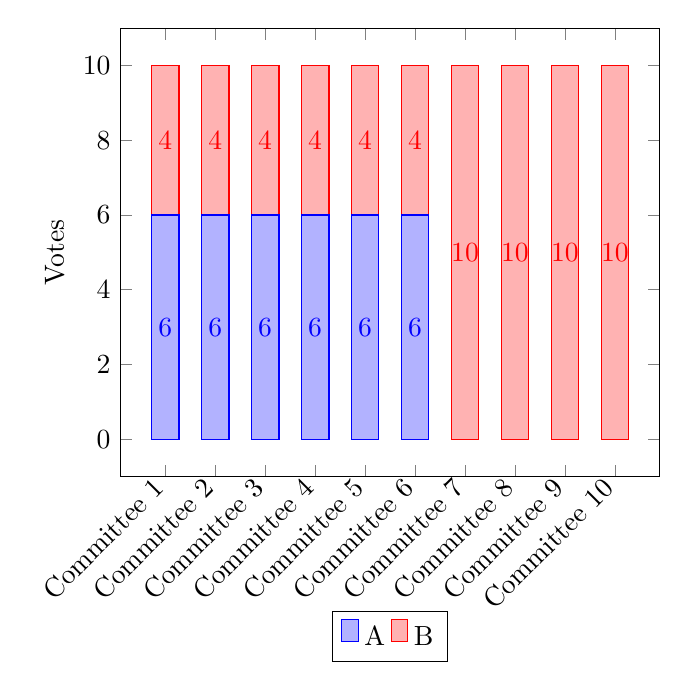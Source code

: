 \begin{tikzpicture}
    \begin{axis}[
        ybar stacked,
    %	bar width=15pt,
        nodes near coords,
    %    enlargelimits=0.15,
        legend style={at={(0.5,-0.30)},
          anchor=north,legend columns=-1},
        ylabel={Votes},
        symbolic x coords={Committee 1, Committee 2, Committee 3, Committee 4, 
            Committee 5, Committee 6, Committee 7, Committee 8, Committee 9, Committee 10},
        xtick=data,
        x tick label style={rotate=45,anchor=east},
        ]
    \addplot+[ybar] plot coordinates {(Committee 1,6) (Committee 2,6) 
      (Committee 3,6) (Committee 4,6) (Committee 5, 6) (Committee 6, 6) (Committee 7, 0)
      (Committee 8, 0) (Committee 9, 0) (Committee 10, 0)};
    \addplot+[ybar] plot coordinates {(Committee 1,4) (Committee 2,4) 
      (Committee 3,4) (Committee 4,4) (Committee 5,4) (Committee 6,4) (Committee 7,10)
      (Committee 8,10) (Committee 9,10) (Committee 10,10)};
      \legend{\strut A, \strut B}
    \end{axis}
\end{tikzpicture}
    